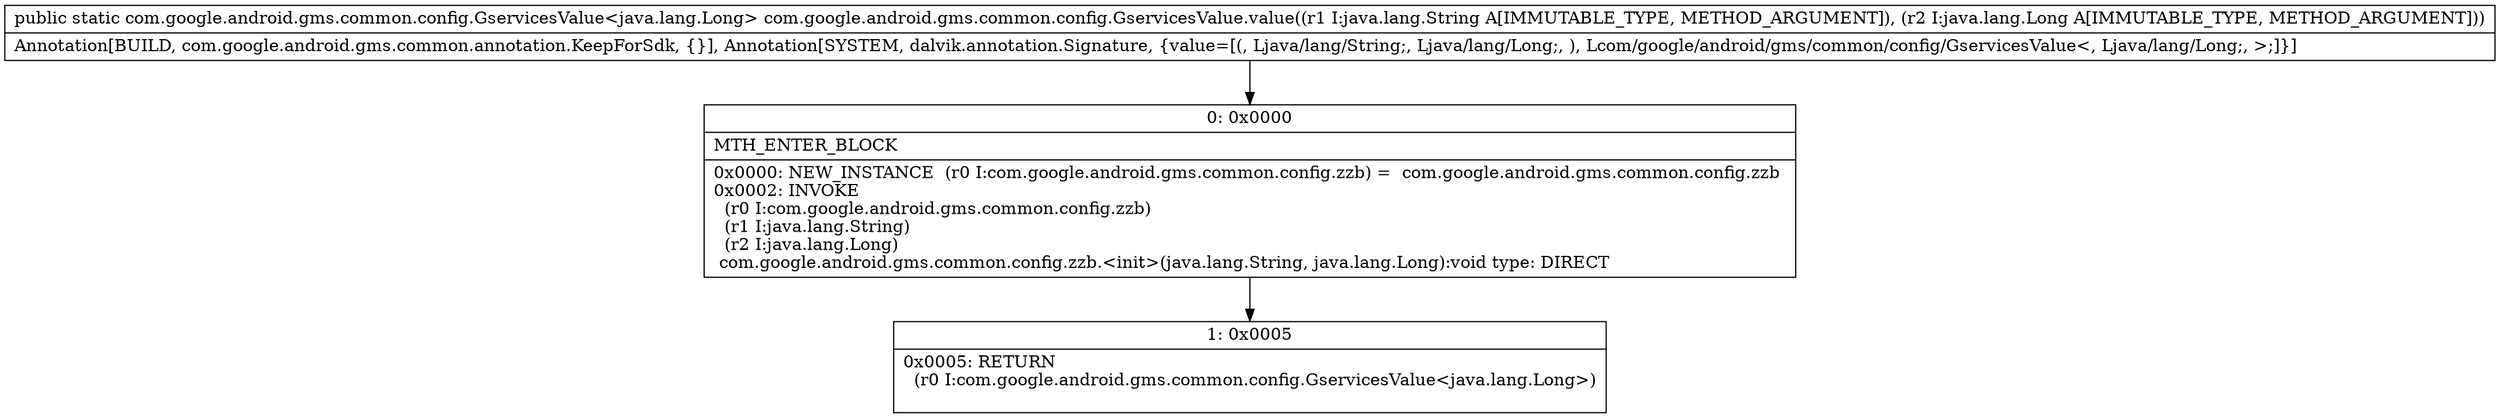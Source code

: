 digraph "CFG forcom.google.android.gms.common.config.GservicesValue.value(Ljava\/lang\/String;Ljava\/lang\/Long;)Lcom\/google\/android\/gms\/common\/config\/GservicesValue;" {
Node_0 [shape=record,label="{0\:\ 0x0000|MTH_ENTER_BLOCK\l|0x0000: NEW_INSTANCE  (r0 I:com.google.android.gms.common.config.zzb) =  com.google.android.gms.common.config.zzb \l0x0002: INVOKE  \l  (r0 I:com.google.android.gms.common.config.zzb)\l  (r1 I:java.lang.String)\l  (r2 I:java.lang.Long)\l com.google.android.gms.common.config.zzb.\<init\>(java.lang.String, java.lang.Long):void type: DIRECT \l}"];
Node_1 [shape=record,label="{1\:\ 0x0005|0x0005: RETURN  \l  (r0 I:com.google.android.gms.common.config.GservicesValue\<java.lang.Long\>)\l \l}"];
MethodNode[shape=record,label="{public static com.google.android.gms.common.config.GservicesValue\<java.lang.Long\> com.google.android.gms.common.config.GservicesValue.value((r1 I:java.lang.String A[IMMUTABLE_TYPE, METHOD_ARGUMENT]), (r2 I:java.lang.Long A[IMMUTABLE_TYPE, METHOD_ARGUMENT]))  | Annotation[BUILD, com.google.android.gms.common.annotation.KeepForSdk, \{\}], Annotation[SYSTEM, dalvik.annotation.Signature, \{value=[(, Ljava\/lang\/String;, Ljava\/lang\/Long;, ), Lcom\/google\/android\/gms\/common\/config\/GservicesValue\<, Ljava\/lang\/Long;, \>;]\}]\l}"];
MethodNode -> Node_0;
Node_0 -> Node_1;
}

